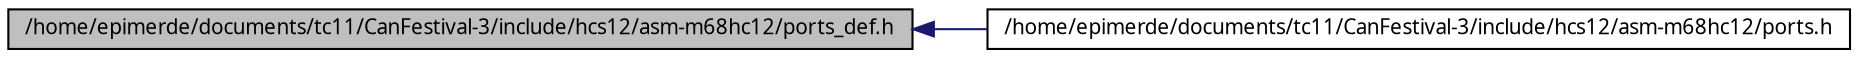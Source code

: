 digraph G
{
  edge [fontname="FreeSans.ttf",fontsize=10,labelfontname="FreeSans.ttf",labelfontsize=10];
  node [fontname="FreeSans.ttf",fontsize=10,shape=record];
  rankdir=LR;
  Node1 [label="/home/epimerde/documents/tc11/CanFestival-3/include/hcs12/asm-m68hc12/ports_def.h",height=0.2,width=0.4,color="black", fillcolor="grey75", style="filled" fontcolor="black"];
  Node1 -> Node2 [dir=back,color="midnightblue",fontsize=10,style="solid",fontname="FreeSans.ttf"];
  Node2 [label="/home/epimerde/documents/tc11/CanFestival-3/include/hcs12/asm-m68hc12/ports.h",height=0.2,width=0.4,color="black", fillcolor="white", style="filled",URL="$ports_8h.html"];
}
